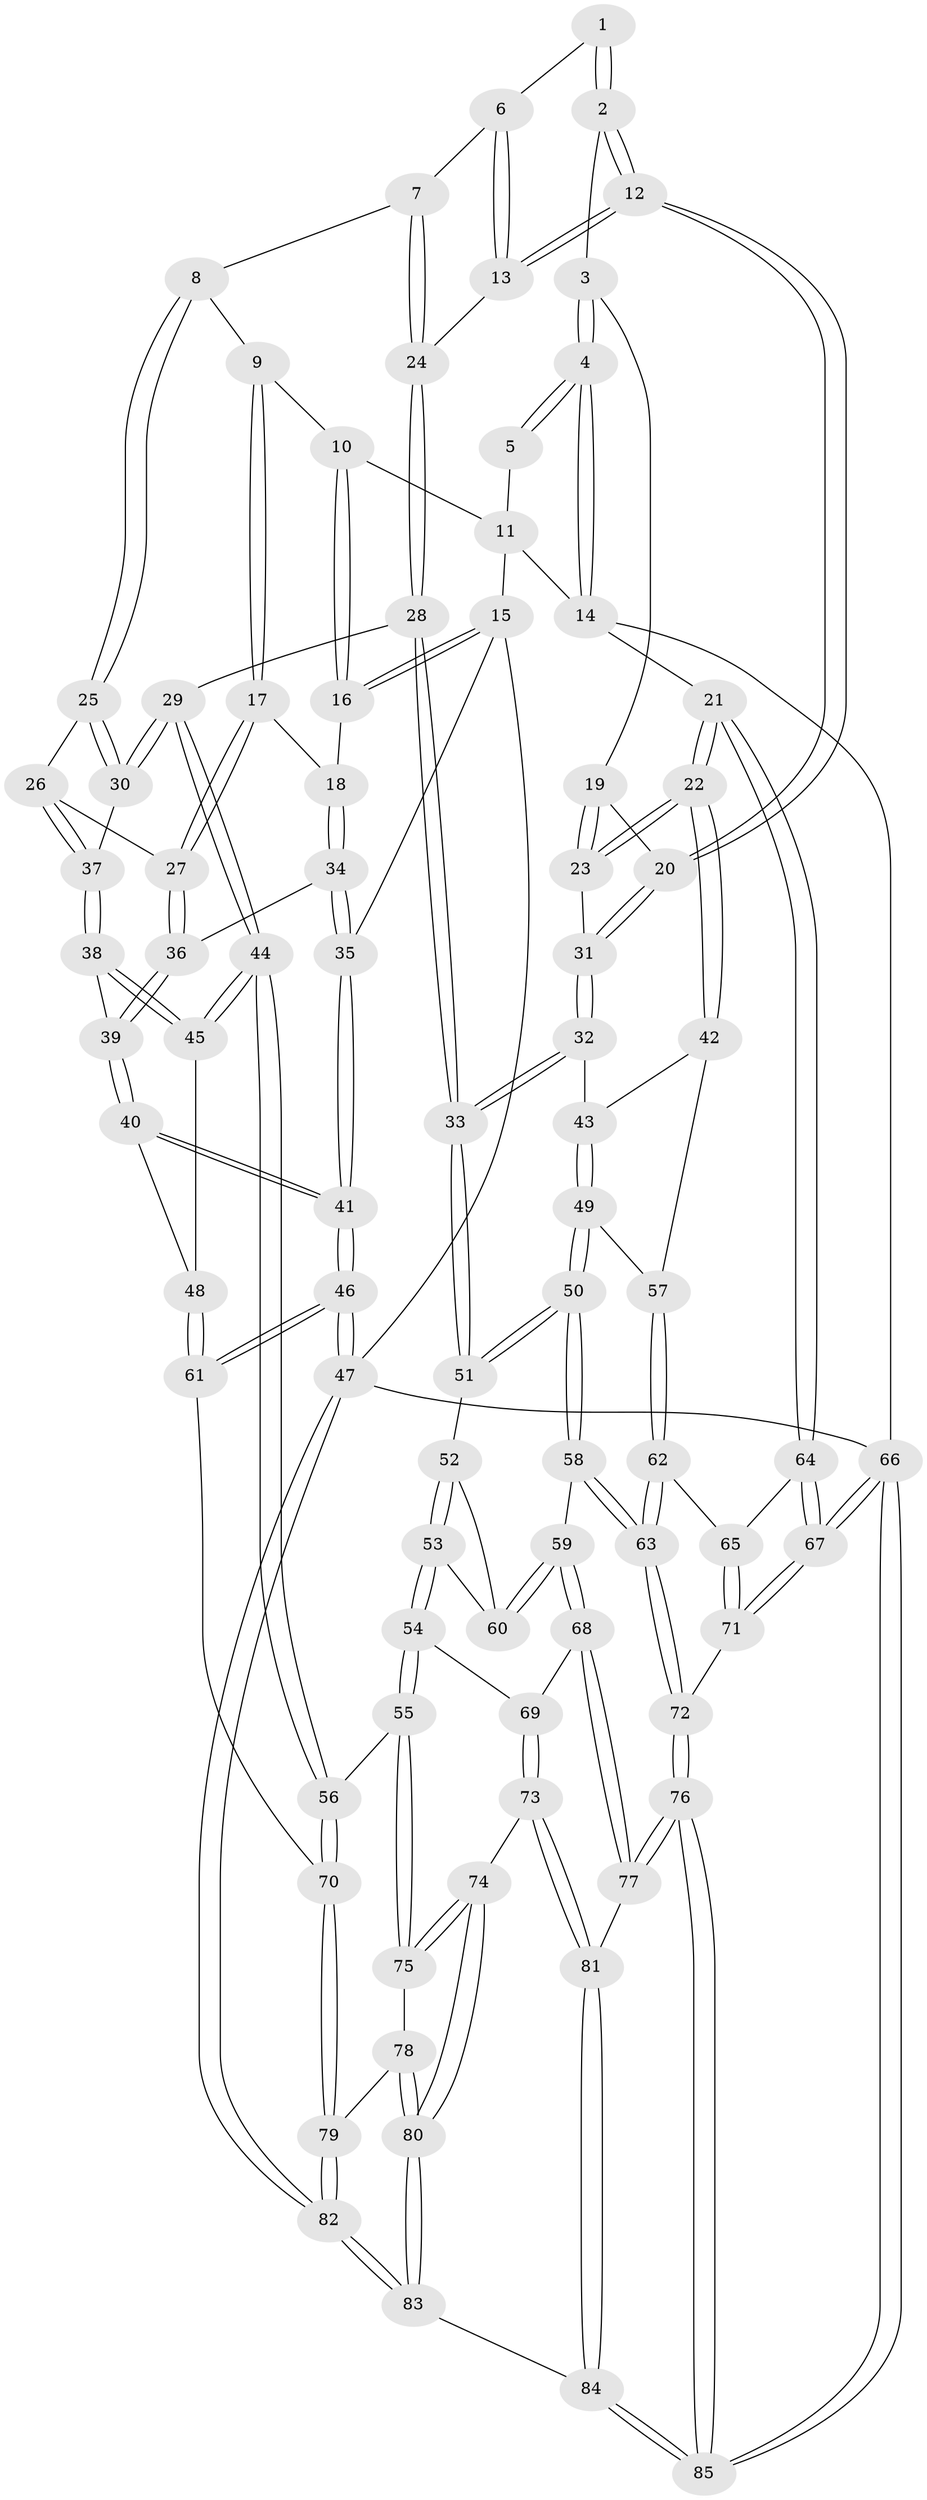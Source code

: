 // Generated by graph-tools (version 1.1) at 2025/51/03/09/25 03:51:07]
// undirected, 85 vertices, 209 edges
graph export_dot {
graph [start="1"]
  node [color=gray90,style=filled];
  1 [pos="+0.6160643250543087+0.025966984665158295"];
  2 [pos="+0.70409866578395+0.06877812907337152"];
  3 [pos="+1+0"];
  4 [pos="+1+0"];
  5 [pos="+0.5853726453062261+0"];
  6 [pos="+0.5984522200754735+0.048261732381193946"];
  7 [pos="+0.4835962284728635+0.13296605491938598"];
  8 [pos="+0.4095535678093363+0.10073501947085481"];
  9 [pos="+0.3486595865765423+0"];
  10 [pos="+0.2902965551369412+0"];
  11 [pos="+0.29037841940492276+0"];
  12 [pos="+0.6873181584490631+0.17802729576016652"];
  13 [pos="+0.6735744894101281+0.17404442330837247"];
  14 [pos="+1+0"];
  15 [pos="+0+0.1399189019501398"];
  16 [pos="+0.07920480258575656+0.12305502987390736"];
  17 [pos="+0.18308928346452077+0.2448853016815881"];
  18 [pos="+0.11279481904850266+0.18531476350942222"];
  19 [pos="+0.8674609874552343+0.1377550707971747"];
  20 [pos="+0.6948985271729452+0.1883286543469818"];
  21 [pos="+1+0.4555261594421045"];
  22 [pos="+1+0.4535261207762056"];
  23 [pos="+0.8977698870306821+0.3604944648233188"];
  24 [pos="+0.5000674488637668+0.1493302599168395"];
  25 [pos="+0.3832613590700551+0.16732317312766948"];
  26 [pos="+0.25576429895444475+0.31585343696828083"];
  27 [pos="+0.2067363178690951+0.2946208694073918"];
  28 [pos="+0.5668219303334093+0.4482356415387761"];
  29 [pos="+0.4952070988792654+0.4534463464303268"];
  30 [pos="+0.4571172442011158+0.42561743244652883"];
  31 [pos="+0.7021519277008225+0.37282419905708925"];
  32 [pos="+0.6127999337177392+0.4440272014590531"];
  33 [pos="+0.5823459202825909+0.4525170754961284"];
  34 [pos="+0+0.3500192719828503"];
  35 [pos="+0+0.3247563064760024"];
  36 [pos="+0.07041972613405648+0.3848099214792419"];
  37 [pos="+0.27761177794744424+0.3501328279112872"];
  38 [pos="+0.200447612619886+0.5198104478612308"];
  39 [pos="+0.1069360888040824+0.48966032352970723"];
  40 [pos="+0.013756214706588067+0.5743934927464769"];
  41 [pos="+0+0.6099713823280327"];
  42 [pos="+0.8781681874029542+0.5863928718111734"];
  43 [pos="+0.6987252867865881+0.518698685232184"];
  44 [pos="+0.2953994086369748+0.6506713211153853"];
  45 [pos="+0.2833071383017575+0.6416448750103372"];
  46 [pos="+0+0.8901746426914801"];
  47 [pos="+0+1"];
  48 [pos="+0.0934982751009815+0.6503490107730425"];
  49 [pos="+0.7599604159051868+0.6536091358320273"];
  50 [pos="+0.7128033590624138+0.6976727567610648"];
  51 [pos="+0.5851195032615677+0.5045161027011297"];
  52 [pos="+0.584226295625475+0.5129022263389422"];
  53 [pos="+0.4723521103558795+0.7177491568503814"];
  54 [pos="+0.4713805370715712+0.7186297272621895"];
  55 [pos="+0.3256814693422138+0.7290711142237977"];
  56 [pos="+0.3036120393233953+0.7025608446132865"];
  57 [pos="+0.8366321832003247+0.660773586369836"];
  58 [pos="+0.6910588313362361+0.7616486400715273"];
  59 [pos="+0.6339513715581803+0.7740429150927167"];
  60 [pos="+0.593417352485009+0.6780540660360613"];
  61 [pos="+0.039483960695512854+0.8030511723780376"];
  62 [pos="+0.8547706683921105+0.7445330046412906"];
  63 [pos="+0.7881486317546941+0.8076353042264148"];
  64 [pos="+1+0.6953921597733168"];
  65 [pos="+0.8575695206041283+0.7450249391974672"];
  66 [pos="+1+1"];
  67 [pos="+1+1"];
  68 [pos="+0.6059414060606401+0.8059941557194633"];
  69 [pos="+0.5694183422558606+0.7962388852619857"];
  70 [pos="+0.12604652676691946+0.812827829402724"];
  71 [pos="+0.9830140541064111+0.9061256714271112"];
  72 [pos="+0.7910806825858889+0.8254870394305747"];
  73 [pos="+0.38061978886788184+0.8516277034092983"];
  74 [pos="+0.3632838266527895+0.8481237690231928"];
  75 [pos="+0.3333976671873179+0.755498475612725"];
  76 [pos="+0.747558954763332+1"];
  77 [pos="+0.6021372637407607+0.8782554580076357"];
  78 [pos="+0.20872580883773034+0.8818541462824243"];
  79 [pos="+0.15293249211751542+0.8762685003727152"];
  80 [pos="+0.33593174549795357+0.9230727643916178"];
  81 [pos="+0.521732472665082+0.9221440141319291"];
  82 [pos="+0.20112493278504445+1"];
  83 [pos="+0.2676710651069016+1"];
  84 [pos="+0.4685605101255177+1"];
  85 [pos="+0.8204211951037722+1"];
  1 -- 2;
  1 -- 2;
  1 -- 6;
  2 -- 3;
  2 -- 12;
  2 -- 12;
  3 -- 4;
  3 -- 4;
  3 -- 19;
  4 -- 5;
  4 -- 5;
  4 -- 14;
  4 -- 14;
  5 -- 11;
  6 -- 7;
  6 -- 13;
  6 -- 13;
  7 -- 8;
  7 -- 24;
  7 -- 24;
  8 -- 9;
  8 -- 25;
  8 -- 25;
  9 -- 10;
  9 -- 17;
  9 -- 17;
  10 -- 11;
  10 -- 16;
  10 -- 16;
  11 -- 14;
  11 -- 15;
  12 -- 13;
  12 -- 13;
  12 -- 20;
  12 -- 20;
  13 -- 24;
  14 -- 21;
  14 -- 66;
  15 -- 16;
  15 -- 16;
  15 -- 35;
  15 -- 47;
  16 -- 18;
  17 -- 18;
  17 -- 27;
  17 -- 27;
  18 -- 34;
  18 -- 34;
  19 -- 20;
  19 -- 23;
  19 -- 23;
  20 -- 31;
  20 -- 31;
  21 -- 22;
  21 -- 22;
  21 -- 64;
  21 -- 64;
  22 -- 23;
  22 -- 23;
  22 -- 42;
  22 -- 42;
  23 -- 31;
  24 -- 28;
  24 -- 28;
  25 -- 26;
  25 -- 30;
  25 -- 30;
  26 -- 27;
  26 -- 37;
  26 -- 37;
  27 -- 36;
  27 -- 36;
  28 -- 29;
  28 -- 33;
  28 -- 33;
  29 -- 30;
  29 -- 30;
  29 -- 44;
  29 -- 44;
  30 -- 37;
  31 -- 32;
  31 -- 32;
  32 -- 33;
  32 -- 33;
  32 -- 43;
  33 -- 51;
  33 -- 51;
  34 -- 35;
  34 -- 35;
  34 -- 36;
  35 -- 41;
  35 -- 41;
  36 -- 39;
  36 -- 39;
  37 -- 38;
  37 -- 38;
  38 -- 39;
  38 -- 45;
  38 -- 45;
  39 -- 40;
  39 -- 40;
  40 -- 41;
  40 -- 41;
  40 -- 48;
  41 -- 46;
  41 -- 46;
  42 -- 43;
  42 -- 57;
  43 -- 49;
  43 -- 49;
  44 -- 45;
  44 -- 45;
  44 -- 56;
  44 -- 56;
  45 -- 48;
  46 -- 47;
  46 -- 47;
  46 -- 61;
  46 -- 61;
  47 -- 82;
  47 -- 82;
  47 -- 66;
  48 -- 61;
  48 -- 61;
  49 -- 50;
  49 -- 50;
  49 -- 57;
  50 -- 51;
  50 -- 51;
  50 -- 58;
  50 -- 58;
  51 -- 52;
  52 -- 53;
  52 -- 53;
  52 -- 60;
  53 -- 54;
  53 -- 54;
  53 -- 60;
  54 -- 55;
  54 -- 55;
  54 -- 69;
  55 -- 56;
  55 -- 75;
  55 -- 75;
  56 -- 70;
  56 -- 70;
  57 -- 62;
  57 -- 62;
  58 -- 59;
  58 -- 63;
  58 -- 63;
  59 -- 60;
  59 -- 60;
  59 -- 68;
  59 -- 68;
  61 -- 70;
  62 -- 63;
  62 -- 63;
  62 -- 65;
  63 -- 72;
  63 -- 72;
  64 -- 65;
  64 -- 67;
  64 -- 67;
  65 -- 71;
  65 -- 71;
  66 -- 67;
  66 -- 67;
  66 -- 85;
  66 -- 85;
  67 -- 71;
  67 -- 71;
  68 -- 69;
  68 -- 77;
  68 -- 77;
  69 -- 73;
  69 -- 73;
  70 -- 79;
  70 -- 79;
  71 -- 72;
  72 -- 76;
  72 -- 76;
  73 -- 74;
  73 -- 81;
  73 -- 81;
  74 -- 75;
  74 -- 75;
  74 -- 80;
  74 -- 80;
  75 -- 78;
  76 -- 77;
  76 -- 77;
  76 -- 85;
  76 -- 85;
  77 -- 81;
  78 -- 79;
  78 -- 80;
  78 -- 80;
  79 -- 82;
  79 -- 82;
  80 -- 83;
  80 -- 83;
  81 -- 84;
  81 -- 84;
  82 -- 83;
  82 -- 83;
  83 -- 84;
  84 -- 85;
  84 -- 85;
}
